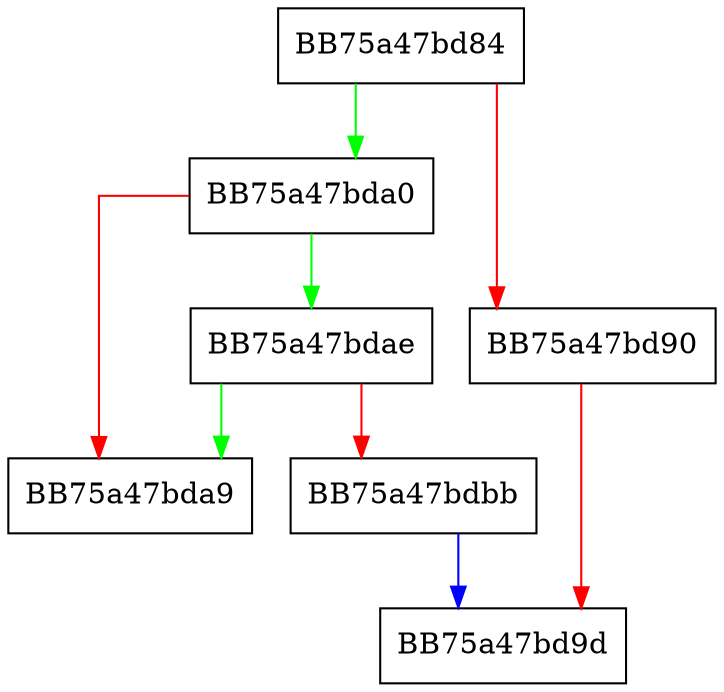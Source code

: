 digraph sqlite3VdbeCursorMoveto {
  node [shape="box"];
  graph [splines=ortho];
  BB75a47bd84 -> BB75a47bda0 [color="green"];
  BB75a47bd84 -> BB75a47bd90 [color="red"];
  BB75a47bd90 -> BB75a47bd9d [color="red"];
  BB75a47bda0 -> BB75a47bdae [color="green"];
  BB75a47bda0 -> BB75a47bda9 [color="red"];
  BB75a47bdae -> BB75a47bda9 [color="green"];
  BB75a47bdae -> BB75a47bdbb [color="red"];
  BB75a47bdbb -> BB75a47bd9d [color="blue"];
}